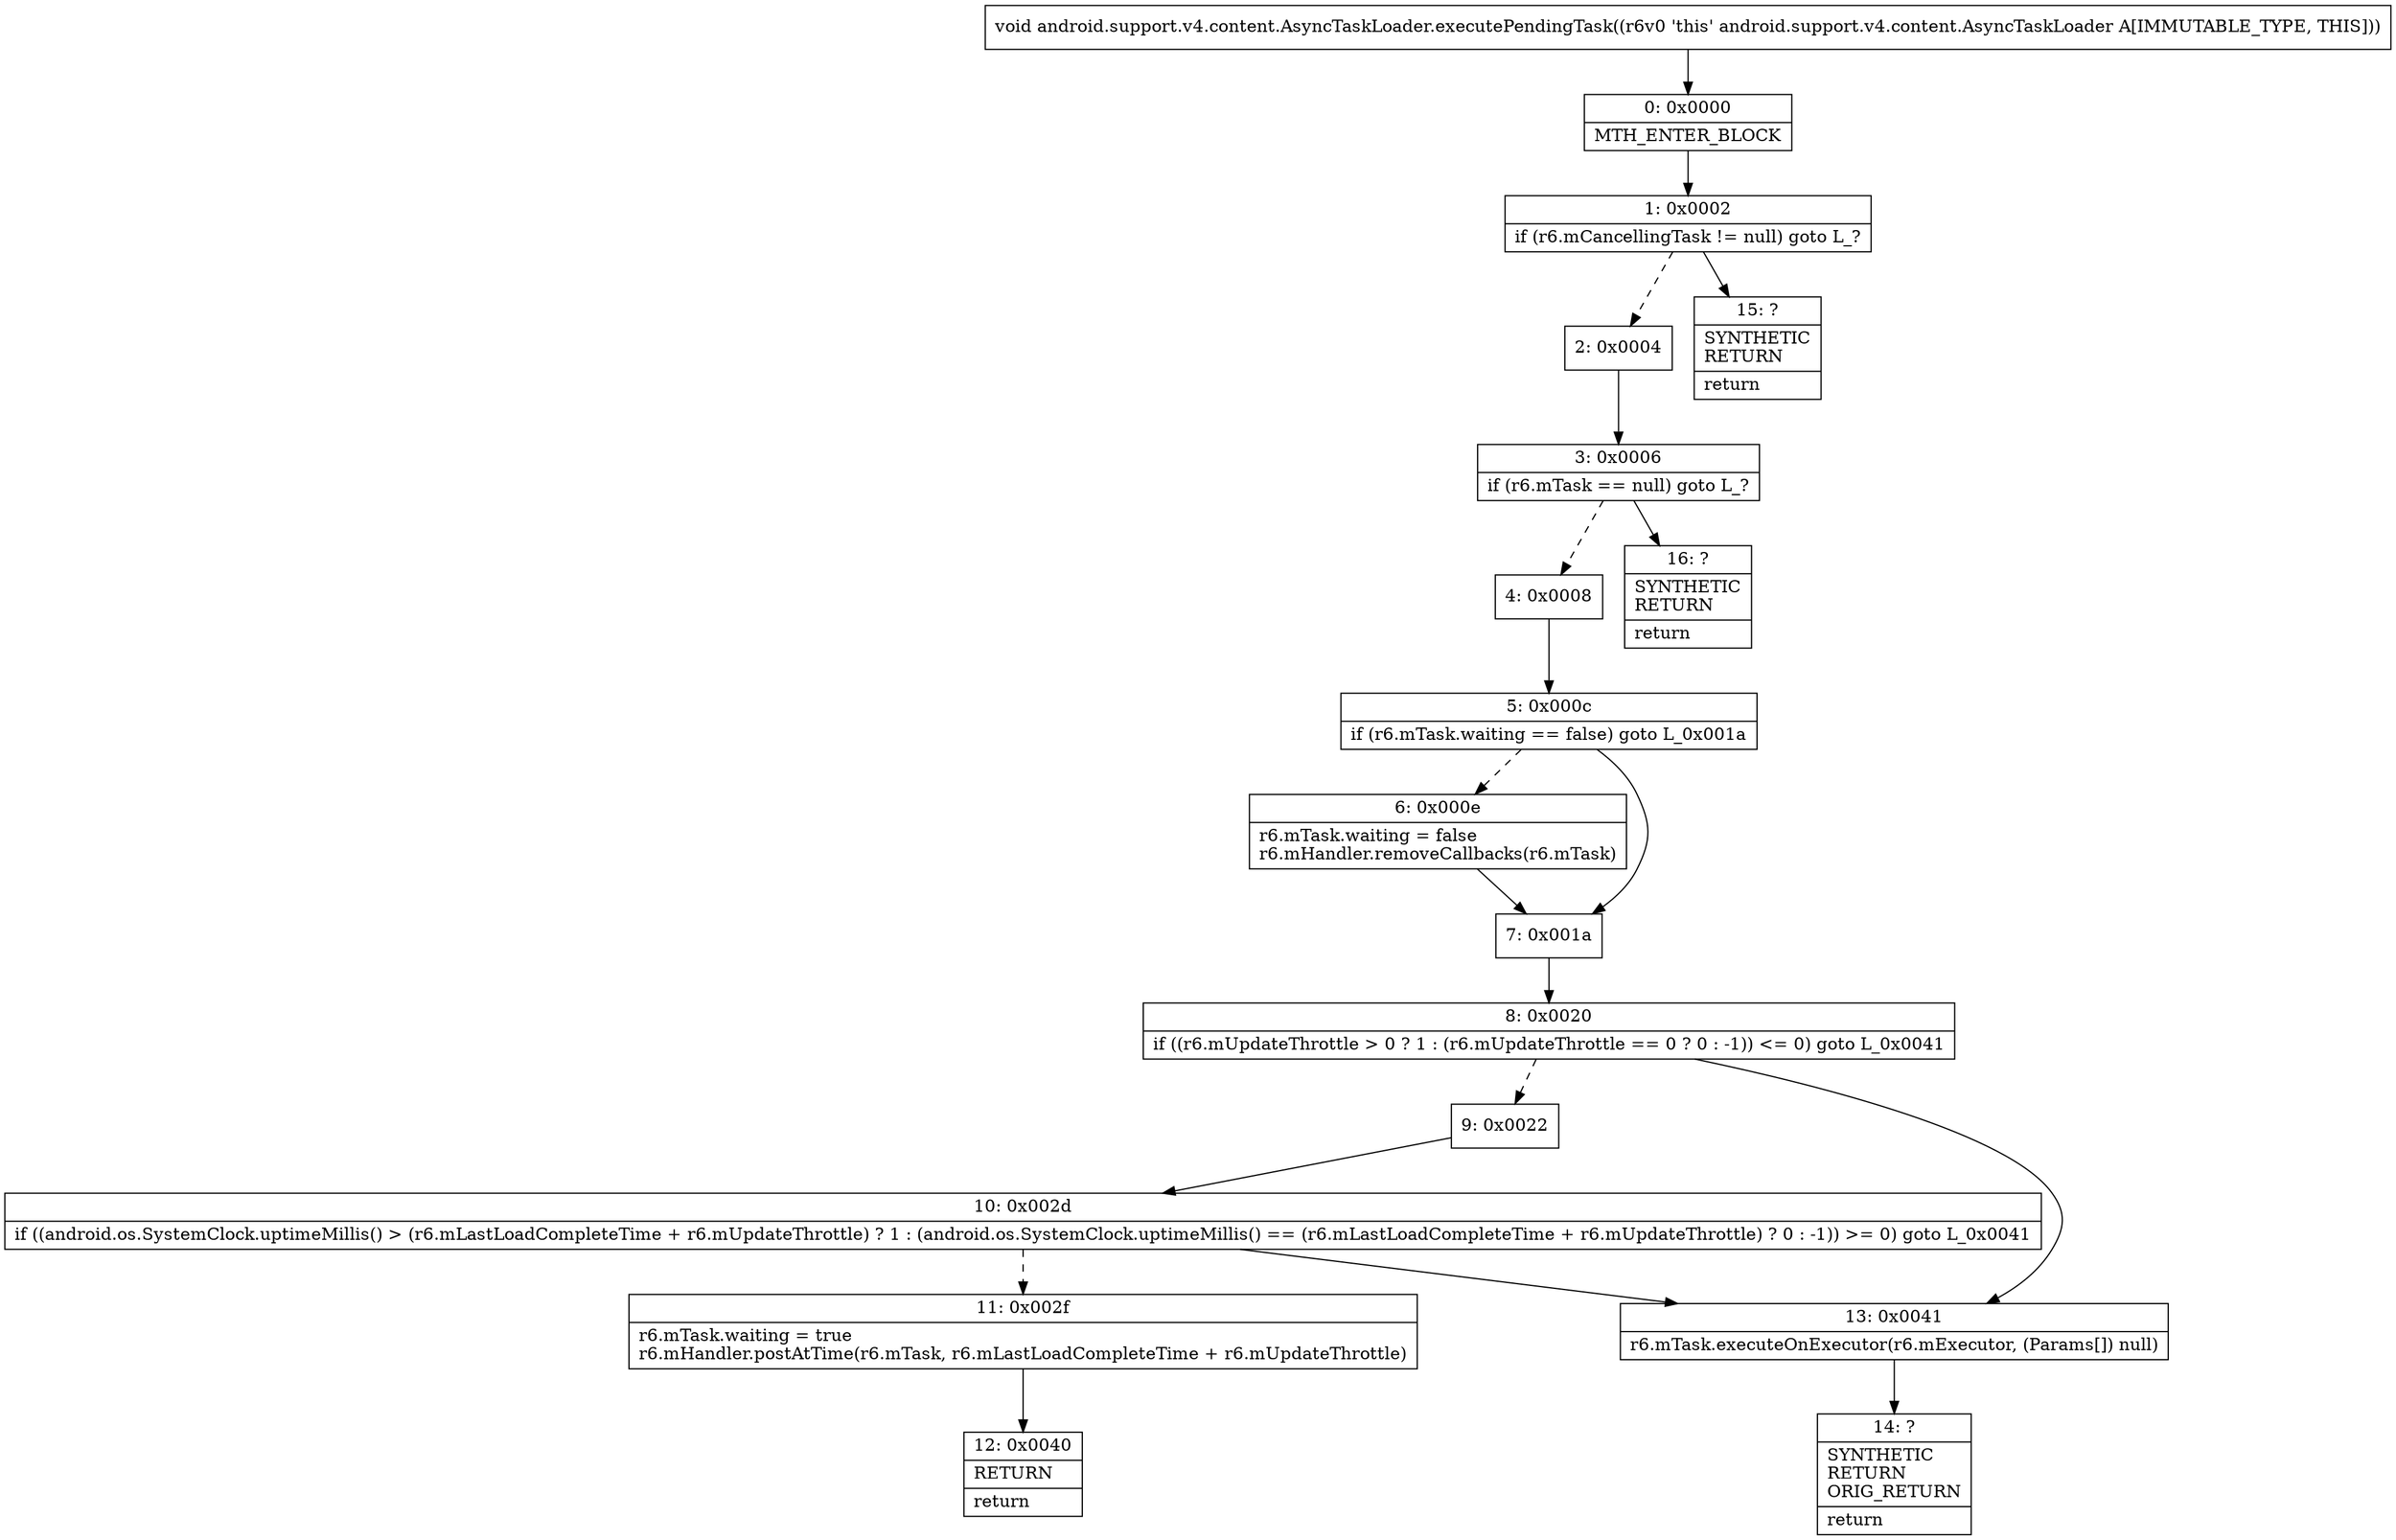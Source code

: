 digraph "CFG forandroid.support.v4.content.AsyncTaskLoader.executePendingTask()V" {
Node_0 [shape=record,label="{0\:\ 0x0000|MTH_ENTER_BLOCK\l}"];
Node_1 [shape=record,label="{1\:\ 0x0002|if (r6.mCancellingTask != null) goto L_?\l}"];
Node_2 [shape=record,label="{2\:\ 0x0004}"];
Node_3 [shape=record,label="{3\:\ 0x0006|if (r6.mTask == null) goto L_?\l}"];
Node_4 [shape=record,label="{4\:\ 0x0008}"];
Node_5 [shape=record,label="{5\:\ 0x000c|if (r6.mTask.waiting == false) goto L_0x001a\l}"];
Node_6 [shape=record,label="{6\:\ 0x000e|r6.mTask.waiting = false\lr6.mHandler.removeCallbacks(r6.mTask)\l}"];
Node_7 [shape=record,label="{7\:\ 0x001a}"];
Node_8 [shape=record,label="{8\:\ 0x0020|if ((r6.mUpdateThrottle \> 0 ? 1 : (r6.mUpdateThrottle == 0 ? 0 : \-1)) \<= 0) goto L_0x0041\l}"];
Node_9 [shape=record,label="{9\:\ 0x0022}"];
Node_10 [shape=record,label="{10\:\ 0x002d|if ((android.os.SystemClock.uptimeMillis() \> (r6.mLastLoadCompleteTime + r6.mUpdateThrottle) ? 1 : (android.os.SystemClock.uptimeMillis() == (r6.mLastLoadCompleteTime + r6.mUpdateThrottle) ? 0 : \-1)) \>= 0) goto L_0x0041\l}"];
Node_11 [shape=record,label="{11\:\ 0x002f|r6.mTask.waiting = true\lr6.mHandler.postAtTime(r6.mTask, r6.mLastLoadCompleteTime + r6.mUpdateThrottle)\l}"];
Node_12 [shape=record,label="{12\:\ 0x0040|RETURN\l|return\l}"];
Node_13 [shape=record,label="{13\:\ 0x0041|r6.mTask.executeOnExecutor(r6.mExecutor, (Params[]) null)\l}"];
Node_14 [shape=record,label="{14\:\ ?|SYNTHETIC\lRETURN\lORIG_RETURN\l|return\l}"];
Node_15 [shape=record,label="{15\:\ ?|SYNTHETIC\lRETURN\l|return\l}"];
Node_16 [shape=record,label="{16\:\ ?|SYNTHETIC\lRETURN\l|return\l}"];
MethodNode[shape=record,label="{void android.support.v4.content.AsyncTaskLoader.executePendingTask((r6v0 'this' android.support.v4.content.AsyncTaskLoader A[IMMUTABLE_TYPE, THIS])) }"];
MethodNode -> Node_0;
Node_0 -> Node_1;
Node_1 -> Node_2[style=dashed];
Node_1 -> Node_15;
Node_2 -> Node_3;
Node_3 -> Node_4[style=dashed];
Node_3 -> Node_16;
Node_4 -> Node_5;
Node_5 -> Node_6[style=dashed];
Node_5 -> Node_7;
Node_6 -> Node_7;
Node_7 -> Node_8;
Node_8 -> Node_9[style=dashed];
Node_8 -> Node_13;
Node_9 -> Node_10;
Node_10 -> Node_11[style=dashed];
Node_10 -> Node_13;
Node_11 -> Node_12;
Node_13 -> Node_14;
}


